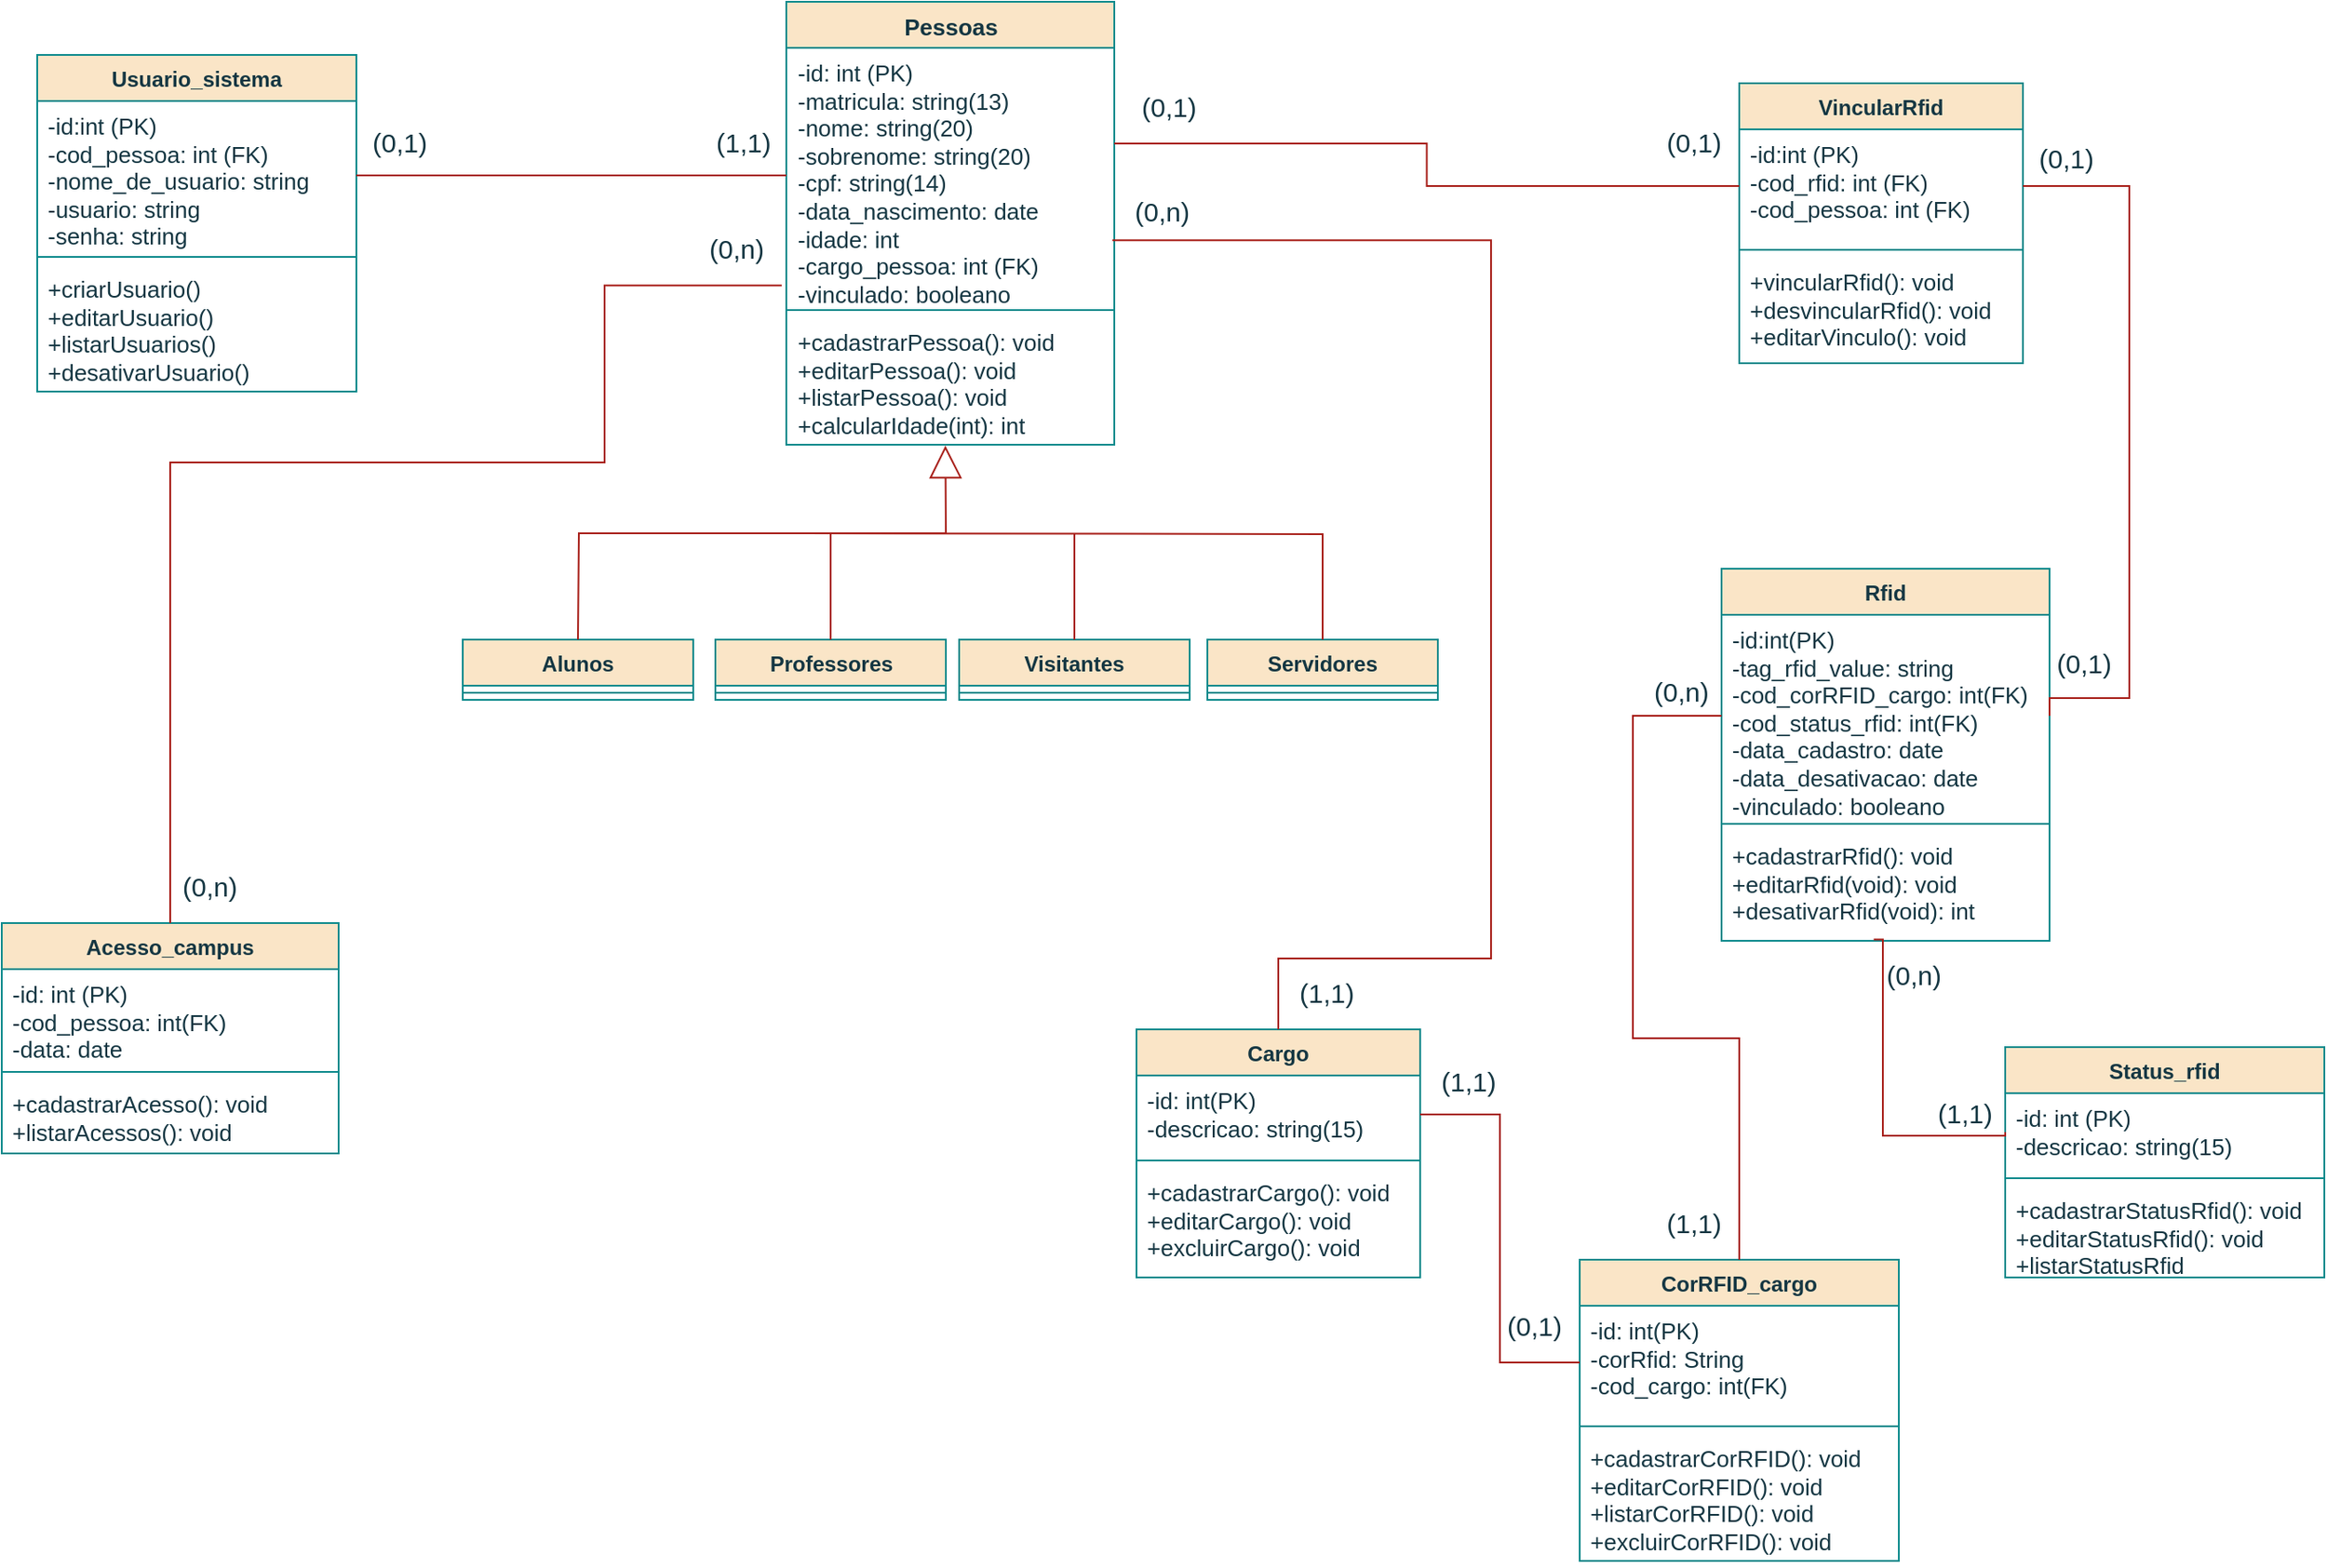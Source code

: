 <mxfile version="24.7.7">
  <diagram id="C5RBs43oDa-KdzZeNtuy" name="Page-1">
    <mxGraphModel grid="1" page="0" gridSize="10" guides="1" tooltips="1" connect="1" arrows="1" fold="1" pageScale="1" pageWidth="827" pageHeight="1169" math="0" shadow="0">
      <root>
        <mxCell id="WIyWlLk6GJQsqaUBKTNV-0" />
        <mxCell id="WIyWlLk6GJQsqaUBKTNV-1" parent="WIyWlLk6GJQsqaUBKTNV-0" />
        <mxCell id="M4-ka_P6qyNskd-XwN5T-8" value="Rfid" style="swimlane;fontStyle=1;align=center;verticalAlign=top;childLayout=stackLayout;horizontal=1;startSize=26;horizontalStack=0;resizeParent=1;resizeParentMax=0;resizeLast=0;collapsible=1;marginBottom=0;whiteSpace=wrap;html=1;strokeColor=#0F8B8D;fontColor=#143642;fillColor=#FAE5C7;labelBackgroundColor=none;" vertex="1" parent="WIyWlLk6GJQsqaUBKTNV-1">
          <mxGeometry x="1060" y="370" width="185" height="210" as="geometry" />
        </mxCell>
        <mxCell id="M4-ka_P6qyNskd-XwN5T-9" value="&lt;div style=&quot;font-size: 13px;&quot;&gt;&lt;span style=&quot;text-wrap: nowrap; font-size: 13px;&quot;&gt;-id:int(PK)&lt;/span&gt;&lt;/div&gt;&lt;div style=&quot;font-size: 13px;&quot;&gt;&lt;span style=&quot;text-wrap: nowrap; font-size: 13px;&quot;&gt;-tag_rfid_value: string&lt;/span&gt;&lt;/div&gt;&lt;div style=&quot;font-size: 13px;&quot;&gt;&lt;span style=&quot;text-wrap: nowrap; font-size: 13px;&quot;&gt;-cod_corRFID_cargo: int(FK)&lt;/span&gt;&lt;/div&gt;&lt;div style=&quot;font-size: 13px;&quot;&gt;&lt;span style=&quot;text-wrap: nowrap; font-size: 13px;&quot;&gt;-cod_status_rfid: int(FK)&lt;/span&gt;&lt;/div&gt;&lt;div style=&quot;font-size: 13px;&quot;&gt;&lt;span style=&quot;text-wrap: nowrap; font-size: 13px;&quot;&gt;-data_cadastro: date&lt;/span&gt;&lt;/div&gt;&lt;div style=&quot;font-size: 13px;&quot;&gt;&lt;span style=&quot;text-wrap: nowrap; font-size: 13px;&quot;&gt;-data_desativacao: date&lt;/span&gt;&lt;/div&gt;&lt;div style=&quot;font-size: 13px;&quot;&gt;&lt;span style=&quot;text-wrap: nowrap; font-size: 13px;&quot;&gt;-vinculado: booleano&lt;/span&gt;&lt;/div&gt;" style="text;strokeColor=none;fillColor=none;align=left;verticalAlign=top;spacingLeft=4;spacingRight=4;overflow=hidden;rotatable=0;points=[[0,0.5],[1,0.5]];portConstraint=eastwest;whiteSpace=wrap;html=1;fontColor=#143642;fontSize=13;labelBackgroundColor=none;" vertex="1" parent="M4-ka_P6qyNskd-XwN5T-8">
          <mxGeometry y="26" width="185" height="114" as="geometry" />
        </mxCell>
        <mxCell id="M4-ka_P6qyNskd-XwN5T-10" value="" style="line;strokeWidth=1;fillColor=none;align=left;verticalAlign=middle;spacingTop=-1;spacingLeft=3;spacingRight=3;rotatable=0;labelPosition=right;points=[];portConstraint=eastwest;strokeColor=#0F8B8D;fontColor=#143642;labelBackgroundColor=none;" vertex="1" parent="M4-ka_P6qyNskd-XwN5T-8">
          <mxGeometry y="140" width="185" height="8" as="geometry" />
        </mxCell>
        <mxCell id="M4-ka_P6qyNskd-XwN5T-11" value="+cadastrarRfid(): void&lt;div style=&quot;font-size: 13px;&quot;&gt;+editarRfid(void): void&lt;/div&gt;&lt;div style=&quot;font-size: 13px;&quot;&gt;+desativarRfid(void): int&lt;/div&gt;" style="text;strokeColor=none;fillColor=none;align=left;verticalAlign=top;spacingLeft=4;spacingRight=4;overflow=hidden;rotatable=0;points=[[0,0.5],[1,0.5]];portConstraint=eastwest;whiteSpace=wrap;html=1;fontColor=#143642;fontSize=13;labelBackgroundColor=none;" vertex="1" parent="M4-ka_P6qyNskd-XwN5T-8">
          <mxGeometry y="148" width="185" height="62" as="geometry" />
        </mxCell>
        <mxCell id="M4-ka_P6qyNskd-XwN5T-16" value="Pessoas" style="swimlane;fontStyle=1;align=center;verticalAlign=top;childLayout=stackLayout;horizontal=1;startSize=26;horizontalStack=0;resizeParent=1;resizeParentMax=0;resizeLast=0;collapsible=1;marginBottom=0;whiteSpace=wrap;html=1;strokeColor=#0F8B8D;fontColor=#143642;fillColor=#FAE5C7;fontSize=13;labelBackgroundColor=none;" vertex="1" parent="WIyWlLk6GJQsqaUBKTNV-1">
          <mxGeometry x="532.5" y="50" width="185" height="250" as="geometry" />
        </mxCell>
        <mxCell id="M4-ka_P6qyNskd-XwN5T-17" value="-id: int (PK)&lt;div style=&quot;font-size: 13px;&quot;&gt;-matricula: string(13)&lt;br style=&quot;font-size: 13px;&quot;&gt;&lt;/div&gt;&lt;div style=&quot;font-size: 13px;&quot;&gt;-nome: string(20)&lt;br style=&quot;font-size: 13px;&quot;&gt;&lt;/div&gt;&lt;div style=&quot;font-size: 13px;&quot;&gt;-sobrenome: string(20)&lt;br style=&quot;font-size: 13px;&quot;&gt;&lt;/div&gt;&lt;div style=&quot;font-size: 13px;&quot;&gt;-cpf: string(14)&lt;br style=&quot;font-size: 13px;&quot;&gt;&lt;/div&gt;&lt;div style=&quot;font-size: 13px;&quot;&gt;-data_nascimento: date&lt;/div&gt;&lt;div style=&quot;font-size: 13px;&quot;&gt;-idade: int&lt;/div&gt;&lt;div style=&quot;font-size: 13px;&quot;&gt;-cargo_pessoa: int (FK)&lt;br style=&quot;font-size: 13px;&quot;&gt;&lt;/div&gt;&lt;div style=&quot;font-size: 13px;&quot;&gt;&lt;span style=&quot;text-wrap: nowrap;&quot;&gt;-vinculado: booleano&lt;/span&gt;&lt;br&gt;&lt;/div&gt;" style="text;strokeColor=none;fillColor=none;align=left;verticalAlign=top;spacingLeft=4;spacingRight=4;overflow=hidden;rotatable=0;points=[[0,0.5],[1,0.5]];portConstraint=eastwest;whiteSpace=wrap;html=1;fontColor=#143642;fontSize=13;labelBackgroundColor=none;" vertex="1" parent="M4-ka_P6qyNskd-XwN5T-16">
          <mxGeometry y="26" width="185" height="144" as="geometry" />
        </mxCell>
        <mxCell id="M4-ka_P6qyNskd-XwN5T-18" value="" style="line;strokeWidth=1;fillColor=none;align=left;verticalAlign=middle;spacingTop=-1;spacingLeft=3;spacingRight=3;rotatable=0;labelPosition=right;points=[];portConstraint=eastwest;strokeColor=#0F8B8D;fontColor=#143642;labelBackgroundColor=none;" vertex="1" parent="M4-ka_P6qyNskd-XwN5T-16">
          <mxGeometry y="170" width="185" height="8" as="geometry" />
        </mxCell>
        <mxCell id="M4-ka_P6qyNskd-XwN5T-19" value="+cadastrarPessoa(): void&lt;div style=&quot;font-size: 13px;&quot;&gt;+editarPessoa(): void&lt;/div&gt;&lt;div style=&quot;font-size: 13px;&quot;&gt;&lt;span style=&quot;background-color: initial; font-size: 13px;&quot;&gt;+listarPessoa(): void&lt;/span&gt;&lt;/div&gt;&lt;div style=&quot;font-size: 13px;&quot;&gt;&lt;span style=&quot;background-color: initial; font-size: 13px;&quot;&gt;+calcularIdade(int): int&lt;/span&gt;&lt;/div&gt;" style="text;strokeColor=none;fillColor=none;align=left;verticalAlign=top;spacingLeft=4;spacingRight=4;overflow=hidden;rotatable=0;points=[[0,0.5],[1,0.5]];portConstraint=eastwest;whiteSpace=wrap;html=1;fontColor=#143642;fontSize=13;labelBackgroundColor=none;" vertex="1" parent="M4-ka_P6qyNskd-XwN5T-16">
          <mxGeometry y="178" width="185" height="72" as="geometry" />
        </mxCell>
        <mxCell id="M4-ka_P6qyNskd-XwN5T-28" value="Cargo" style="swimlane;fontStyle=1;align=center;verticalAlign=top;childLayout=stackLayout;horizontal=1;startSize=26;horizontalStack=0;resizeParent=1;resizeParentMax=0;resizeLast=0;collapsible=1;marginBottom=0;whiteSpace=wrap;html=1;strokeColor=#0F8B8D;fontColor=#143642;fillColor=#FAE5C7;labelBackgroundColor=none;" vertex="1" parent="WIyWlLk6GJQsqaUBKTNV-1">
          <mxGeometry x="730" y="630" width="160" height="140" as="geometry" />
        </mxCell>
        <mxCell id="M4-ka_P6qyNskd-XwN5T-29" value="-id: int(PK)&lt;div style=&quot;font-size: 13px;&quot;&gt;-descricao: string(15)&lt;br style=&quot;font-size: 13px;&quot;&gt;&lt;/div&gt;" style="text;strokeColor=none;fillColor=none;align=left;verticalAlign=top;spacingLeft=4;spacingRight=4;overflow=hidden;rotatable=0;points=[[0,0.5],[1,0.5]];portConstraint=eastwest;whiteSpace=wrap;html=1;fontColor=#143642;fontSize=13;labelBackgroundColor=none;" vertex="1" parent="M4-ka_P6qyNskd-XwN5T-28">
          <mxGeometry y="26" width="160" height="44" as="geometry" />
        </mxCell>
        <mxCell id="M4-ka_P6qyNskd-XwN5T-30" value="" style="line;strokeWidth=1;fillColor=none;align=left;verticalAlign=middle;spacingTop=-1;spacingLeft=3;spacingRight=3;rotatable=0;labelPosition=right;points=[];portConstraint=eastwest;strokeColor=#0F8B8D;fontColor=#143642;labelBackgroundColor=none;" vertex="1" parent="M4-ka_P6qyNskd-XwN5T-28">
          <mxGeometry y="70" width="160" height="8" as="geometry" />
        </mxCell>
        <mxCell id="M4-ka_P6qyNskd-XwN5T-31" value="+cadastrarCargo(): void&lt;div style=&quot;font-size: 13px;&quot;&gt;+editarCargo(): void&lt;/div&gt;&lt;div style=&quot;font-size: 13px;&quot;&gt;+excluirCargo(): void&lt;/div&gt;" style="text;strokeColor=none;fillColor=none;align=left;verticalAlign=top;spacingLeft=4;spacingRight=4;overflow=hidden;rotatable=0;points=[[0,0.5],[1,0.5]];portConstraint=eastwest;whiteSpace=wrap;html=1;fontColor=#143642;fontSize=13;labelBackgroundColor=none;" vertex="1" parent="M4-ka_P6qyNskd-XwN5T-28">
          <mxGeometry y="78" width="160" height="62" as="geometry" />
        </mxCell>
        <mxCell id="M4-ka_P6qyNskd-XwN5T-32" value="Status_rfid" style="swimlane;fontStyle=1;align=center;verticalAlign=top;childLayout=stackLayout;horizontal=1;startSize=26;horizontalStack=0;resizeParent=1;resizeParentMax=0;resizeLast=0;collapsible=1;marginBottom=0;whiteSpace=wrap;html=1;strokeColor=#0F8B8D;fontColor=#143642;fillColor=#FAE5C7;labelBackgroundColor=none;" vertex="1" parent="WIyWlLk6GJQsqaUBKTNV-1">
          <mxGeometry x="1220" y="640" width="180" height="130" as="geometry" />
        </mxCell>
        <mxCell id="M4-ka_P6qyNskd-XwN5T-33" value="-id: int (PK)&lt;div style=&quot;font-size: 13px;&quot;&gt;-descricao: string(15)&lt;br style=&quot;font-size: 13px;&quot;&gt;&lt;/div&gt;" style="text;strokeColor=none;fillColor=none;align=left;verticalAlign=top;spacingLeft=4;spacingRight=4;overflow=hidden;rotatable=0;points=[[0,0.5],[1,0.5]];portConstraint=eastwest;whiteSpace=wrap;html=1;fontColor=#143642;fontSize=13;labelBackgroundColor=none;" vertex="1" parent="M4-ka_P6qyNskd-XwN5T-32">
          <mxGeometry y="26" width="180" height="44" as="geometry" />
        </mxCell>
        <mxCell id="M4-ka_P6qyNskd-XwN5T-62" value="" style="line;strokeWidth=1;fillColor=none;align=left;verticalAlign=middle;spacingTop=-1;spacingLeft=3;spacingRight=3;rotatable=0;labelPosition=right;points=[];portConstraint=eastwest;strokeColor=#0F8B8D;fontColor=#143642;labelBackgroundColor=none;" vertex="1" parent="M4-ka_P6qyNskd-XwN5T-32">
          <mxGeometry y="70" width="180" height="8" as="geometry" />
        </mxCell>
        <mxCell id="M4-ka_P6qyNskd-XwN5T-35" value="+cadastrarStatusRfid(): void&lt;div style=&quot;font-size: 13px;&quot;&gt;+editarStatusRfid(): void&lt;/div&gt;&lt;div style=&quot;font-size: 13px;&quot;&gt;+listarStatusRfid&lt;/div&gt;" style="text;strokeColor=none;fillColor=none;align=left;verticalAlign=top;spacingLeft=4;spacingRight=4;overflow=hidden;rotatable=0;points=[[0,0.5],[1,0.5]];portConstraint=eastwest;whiteSpace=wrap;html=1;fontColor=#143642;fontSize=13;labelBackgroundColor=none;" vertex="1" parent="M4-ka_P6qyNskd-XwN5T-32">
          <mxGeometry y="78" width="180" height="52" as="geometry" />
        </mxCell>
        <mxCell id="M4-ka_P6qyNskd-XwN5T-40" value="Acesso_campus" style="swimlane;fontStyle=1;align=center;verticalAlign=top;childLayout=stackLayout;horizontal=1;startSize=26;horizontalStack=0;resizeParent=1;resizeParentMax=0;resizeLast=0;collapsible=1;marginBottom=0;whiteSpace=wrap;html=1;strokeColor=#0F8B8D;fontColor=#143642;fillColor=#FAE5C7;labelBackgroundColor=none;" vertex="1" parent="WIyWlLk6GJQsqaUBKTNV-1">
          <mxGeometry x="90" y="570" width="190" height="130" as="geometry" />
        </mxCell>
        <mxCell id="M4-ka_P6qyNskd-XwN5T-41" value="-id: int (PK)&lt;div style=&quot;font-size: 13px;&quot;&gt;-cod_pessoa: int(FK)&lt;div style=&quot;font-size: 13px;&quot;&gt;-data: date&lt;br style=&quot;font-size: 13px;&quot;&gt;&lt;/div&gt;&lt;/div&gt;" style="text;strokeColor=none;fillColor=none;align=left;verticalAlign=top;spacingLeft=4;spacingRight=4;overflow=hidden;rotatable=0;points=[[0,0.5],[1,0.5]];portConstraint=eastwest;whiteSpace=wrap;html=1;fontColor=#143642;fontSize=13;labelBackgroundColor=none;" vertex="1" parent="M4-ka_P6qyNskd-XwN5T-40">
          <mxGeometry y="26" width="190" height="54" as="geometry" />
        </mxCell>
        <mxCell id="M4-ka_P6qyNskd-XwN5T-42" value="" style="line;strokeWidth=1;fillColor=none;align=left;verticalAlign=middle;spacingTop=-1;spacingLeft=3;spacingRight=3;rotatable=0;labelPosition=right;points=[];portConstraint=eastwest;strokeColor=#0F8B8D;fontColor=#143642;labelBackgroundColor=none;" vertex="1" parent="M4-ka_P6qyNskd-XwN5T-40">
          <mxGeometry y="80" width="190" height="8" as="geometry" />
        </mxCell>
        <mxCell id="M4-ka_P6qyNskd-XwN5T-43" value="+cadastrarAcesso(): void&lt;div style=&quot;font-size: 13px;&quot;&gt;+listarAcessos(): void&lt;/div&gt;" style="text;strokeColor=none;fillColor=none;align=left;verticalAlign=top;spacingLeft=4;spacingRight=4;overflow=hidden;rotatable=0;points=[[0,0.5],[1,0.5]];portConstraint=eastwest;whiteSpace=wrap;html=1;fontColor=#143642;fontSize=13;labelBackgroundColor=none;" vertex="1" parent="M4-ka_P6qyNskd-XwN5T-40">
          <mxGeometry y="88" width="190" height="42" as="geometry" />
        </mxCell>
        <mxCell id="M4-ka_P6qyNskd-XwN5T-45" value="VincularRfid" style="swimlane;fontStyle=1;align=center;verticalAlign=top;childLayout=stackLayout;horizontal=1;startSize=26;horizontalStack=0;resizeParent=1;resizeParentMax=0;resizeLast=0;collapsible=1;marginBottom=0;whiteSpace=wrap;html=1;strokeColor=#0F8B8D;fontColor=#143642;fillColor=#FAE5C7;" vertex="1" parent="WIyWlLk6GJQsqaUBKTNV-1">
          <mxGeometry x="1070" y="96" width="160" height="158" as="geometry" />
        </mxCell>
        <mxCell id="M4-ka_P6qyNskd-XwN5T-46" value="&lt;span style=&quot;font-size: 13px; text-wrap: nowrap;&quot;&gt;-id:int (PK)&lt;/span&gt;&lt;div style=&quot;font-size: 13px;&quot;&gt;&lt;span style=&quot;text-wrap: nowrap;&quot;&gt;-&lt;/span&gt;&lt;span style=&quot;text-wrap: nowrap;&quot;&gt;cod_rfid&lt;/span&gt;&lt;span style=&quot;text-wrap: nowrap;&quot;&gt;: int (FK)&lt;/span&gt;&lt;span style=&quot;text-wrap: nowrap;&quot;&gt;&lt;br&gt;&lt;/span&gt;&lt;/div&gt;&lt;div style=&quot;font-size: 13px;&quot;&gt;&lt;span style=&quot;text-wrap: nowrap;&quot;&gt;-cod_pessoa: int (FK)&lt;/span&gt;&lt;/div&gt;" style="text;strokeColor=none;fillColor=none;align=left;verticalAlign=top;spacingLeft=4;spacingRight=4;overflow=hidden;rotatable=0;points=[[0,0.5],[1,0.5]];portConstraint=eastwest;whiteSpace=wrap;html=1;fontColor=#143642;" vertex="1" parent="M4-ka_P6qyNskd-XwN5T-45">
          <mxGeometry y="26" width="160" height="64" as="geometry" />
        </mxCell>
        <mxCell id="M4-ka_P6qyNskd-XwN5T-47" value="" style="line;strokeWidth=1;fillColor=none;align=left;verticalAlign=middle;spacingTop=-1;spacingLeft=3;spacingRight=3;rotatable=0;labelPosition=right;points=[];portConstraint=eastwest;strokeColor=inherit;fontColor=#143642;" vertex="1" parent="M4-ka_P6qyNskd-XwN5T-45">
          <mxGeometry y="90" width="160" height="8" as="geometry" />
        </mxCell>
        <mxCell id="M4-ka_P6qyNskd-XwN5T-48" value="&lt;div style=&quot;font-size: 13px;&quot;&gt;&lt;font style=&quot;font-size: 13px;&quot;&gt;+vincularRfid(): void&lt;/font&gt;&lt;/div&gt;&lt;div style=&quot;font-size: 13px;&quot;&gt;&lt;font style=&quot;font-size: 13px;&quot;&gt;+desvincularRfid(): void&lt;/font&gt;&lt;/div&gt;&lt;div style=&quot;font-size: 13px;&quot;&gt;&lt;font style=&quot;font-size: 13px;&quot;&gt;+editarVinculo(): void&lt;/font&gt;&lt;/div&gt;" style="text;strokeColor=none;fillColor=none;align=left;verticalAlign=top;spacingLeft=4;spacingRight=4;overflow=hidden;rotatable=0;points=[[0,0.5],[1,0.5]];portConstraint=eastwest;whiteSpace=wrap;html=1;fontColor=#143642;fontSize=14;" vertex="1" parent="M4-ka_P6qyNskd-XwN5T-45">
          <mxGeometry y="98" width="160" height="60" as="geometry" />
        </mxCell>
        <mxCell id="M4-ka_P6qyNskd-XwN5T-58" value="Usuario_sistema" style="swimlane;fontStyle=1;align=center;verticalAlign=top;childLayout=stackLayout;horizontal=1;startSize=26;horizontalStack=0;resizeParent=1;resizeParentMax=0;resizeLast=0;collapsible=1;marginBottom=0;whiteSpace=wrap;html=1;strokeColor=#0F8B8D;fontColor=#143642;fillColor=#FAE5C7;labelBackgroundColor=none;" vertex="1" parent="WIyWlLk6GJQsqaUBKTNV-1">
          <mxGeometry x="110" y="80" width="180" height="190" as="geometry" />
        </mxCell>
        <mxCell id="M4-ka_P6qyNskd-XwN5T-59" value="&lt;span style=&quot;text-wrap: nowrap; font-size: 13px;&quot;&gt;-id:int (PK)&lt;/span&gt;&lt;div&gt;&lt;span style=&quot;text-wrap: nowrap;&quot;&gt;-cod_pessoa: int (FK)&lt;br&gt;&lt;/span&gt;&lt;div style=&quot;font-size: 13px;&quot;&gt;&lt;div&gt;-nome_de_usuario: string&lt;/div&gt;&lt;div&gt;-usuario: string&lt;/div&gt;&lt;div&gt;-senha: string&lt;/div&gt;&lt;div&gt;-usuario_pessoa: int (FK)&lt;/div&gt;&lt;/div&gt;&lt;/div&gt;" style="text;strokeColor=none;fillColor=none;align=left;verticalAlign=top;spacingLeft=4;spacingRight=4;overflow=hidden;rotatable=0;points=[[0,0.5],[1,0.5]];portConstraint=eastwest;whiteSpace=wrap;html=1;fontColor=#143642;fontSize=13;labelBackgroundColor=none;" vertex="1" parent="M4-ka_P6qyNskd-XwN5T-58">
          <mxGeometry y="26" width="180" height="84" as="geometry" />
        </mxCell>
        <mxCell id="M4-ka_P6qyNskd-XwN5T-60" value="" style="line;strokeWidth=1;fillColor=none;align=left;verticalAlign=middle;spacingTop=-1;spacingLeft=3;spacingRight=3;rotatable=0;labelPosition=right;points=[];portConstraint=eastwest;strokeColor=#0F8B8D;fontColor=#143642;labelBackgroundColor=none;" vertex="1" parent="M4-ka_P6qyNskd-XwN5T-58">
          <mxGeometry y="110" width="180" height="8" as="geometry" />
        </mxCell>
        <mxCell id="M4-ka_P6qyNskd-XwN5T-61" value="&lt;div&gt;+criarUsuario()&lt;/div&gt;&lt;div&gt;+editarUsuario()&lt;/div&gt;&lt;div&gt;+listarUsuarios()&lt;/div&gt;&lt;div&gt;+desativarUsuario()&lt;/div&gt;" style="text;strokeColor=none;fillColor=none;align=left;verticalAlign=top;spacingLeft=4;spacingRight=4;overflow=hidden;rotatable=0;points=[[0,0.5],[1,0.5]];portConstraint=eastwest;whiteSpace=wrap;html=1;fontColor=#143642;fontSize=13;labelBackgroundColor=none;" vertex="1" parent="M4-ka_P6qyNskd-XwN5T-58">
          <mxGeometry y="118" width="180" height="72" as="geometry" />
        </mxCell>
        <mxCell id="M4-ka_P6qyNskd-XwN5T-63" value="Alunos" style="swimlane;fontStyle=1;align=center;verticalAlign=top;childLayout=stackLayout;horizontal=1;startSize=26;horizontalStack=0;resizeParent=1;resizeParentMax=0;resizeLast=0;collapsible=1;marginBottom=0;whiteSpace=wrap;html=1;strokeColor=#0F8B8D;fontColor=#143642;fillColor=#FAE5C7;" vertex="1" parent="WIyWlLk6GJQsqaUBKTNV-1">
          <mxGeometry x="350" y="410" width="130" height="34" as="geometry">
            <mxRectangle x="47.5" y="400" width="80" height="30" as="alternateBounds" />
          </mxGeometry>
        </mxCell>
        <mxCell id="M4-ka_P6qyNskd-XwN5T-65" value="" style="line;strokeWidth=1;fillColor=none;align=left;verticalAlign=middle;spacingTop=-1;spacingLeft=3;spacingRight=3;rotatable=0;labelPosition=right;points=[];portConstraint=eastwest;strokeColor=inherit;fontColor=#143642;" vertex="1" parent="M4-ka_P6qyNskd-XwN5T-63">
          <mxGeometry y="26" width="130" height="8" as="geometry" />
        </mxCell>
        <mxCell id="M4-ka_P6qyNskd-XwN5T-67" value="Professores" style="swimlane;fontStyle=1;align=center;verticalAlign=top;childLayout=stackLayout;horizontal=1;startSize=26;horizontalStack=0;resizeParent=1;resizeParentMax=0;resizeLast=0;collapsible=1;marginBottom=0;whiteSpace=wrap;html=1;strokeColor=#0F8B8D;fontColor=#143642;fillColor=#FAE5C7;" vertex="1" parent="WIyWlLk6GJQsqaUBKTNV-1">
          <mxGeometry x="492.5" y="410" width="130" height="34" as="geometry" />
        </mxCell>
        <mxCell id="M4-ka_P6qyNskd-XwN5T-69" value="" style="line;strokeWidth=1;fillColor=none;align=left;verticalAlign=middle;spacingTop=-1;spacingLeft=3;spacingRight=3;rotatable=0;labelPosition=right;points=[];portConstraint=eastwest;strokeColor=inherit;fontColor=#143642;" vertex="1" parent="M4-ka_P6qyNskd-XwN5T-67">
          <mxGeometry y="26" width="130" height="8" as="geometry" />
        </mxCell>
        <mxCell id="M4-ka_P6qyNskd-XwN5T-71" value="Visitantes" style="swimlane;fontStyle=1;align=center;verticalAlign=top;childLayout=stackLayout;horizontal=1;startSize=26;horizontalStack=0;resizeParent=1;resizeParentMax=0;resizeLast=0;collapsible=1;marginBottom=0;whiteSpace=wrap;html=1;strokeColor=#0F8B8D;fontColor=#143642;fillColor=#FAE5C7;" vertex="1" parent="WIyWlLk6GJQsqaUBKTNV-1">
          <mxGeometry x="630" y="410" width="130" height="34" as="geometry" />
        </mxCell>
        <mxCell id="M4-ka_P6qyNskd-XwN5T-73" value="" style="line;strokeWidth=1;fillColor=none;align=left;verticalAlign=middle;spacingTop=-1;spacingLeft=3;spacingRight=3;rotatable=0;labelPosition=right;points=[];portConstraint=eastwest;strokeColor=inherit;fontColor=#143642;" vertex="1" parent="M4-ka_P6qyNskd-XwN5T-71">
          <mxGeometry y="26" width="130" height="8" as="geometry" />
        </mxCell>
        <mxCell id="M4-ka_P6qyNskd-XwN5T-75" value="Servidores" style="swimlane;fontStyle=1;align=center;verticalAlign=top;childLayout=stackLayout;horizontal=1;startSize=26;horizontalStack=0;resizeParent=1;resizeParentMax=0;resizeLast=0;collapsible=1;marginBottom=0;whiteSpace=wrap;html=1;strokeColor=#0F8B8D;fontColor=#143642;fillColor=#FAE5C7;" vertex="1" parent="WIyWlLk6GJQsqaUBKTNV-1">
          <mxGeometry x="770" y="410" width="130" height="34" as="geometry" />
        </mxCell>
        <mxCell id="M4-ka_P6qyNskd-XwN5T-77" value="" style="line;strokeWidth=1;fillColor=none;align=left;verticalAlign=middle;spacingTop=-1;spacingLeft=3;spacingRight=3;rotatable=0;labelPosition=right;points=[];portConstraint=eastwest;strokeColor=inherit;fontColor=#143642;" vertex="1" parent="M4-ka_P6qyNskd-XwN5T-75">
          <mxGeometry y="26" width="130" height="8" as="geometry" />
        </mxCell>
        <mxCell id="M4-ka_P6qyNskd-XwN5T-89" value="" style="endArrow=block;endSize=16;endFill=0;html=1;rounded=0;strokeColor=#A8201A;fontColor=#143642;fillColor=#FAE5C7;exitX=0.5;exitY=0;exitDx=0;exitDy=0;entryX=0.485;entryY=1.007;entryDx=0;entryDy=0;entryPerimeter=0;" edge="1" parent="WIyWlLk6GJQsqaUBKTNV-1" source="M4-ka_P6qyNskd-XwN5T-63" target="M4-ka_P6qyNskd-XwN5T-19">
          <mxGeometry width="160" relative="1" as="geometry">
            <mxPoint x="522.5" y="320" as="sourcePoint" />
            <mxPoint x="622.5" y="300" as="targetPoint" />
            <Array as="points">
              <mxPoint x="415.5" y="350" />
              <mxPoint x="622.5" y="350" />
            </Array>
          </mxGeometry>
        </mxCell>
        <mxCell id="M4-ka_P6qyNskd-XwN5T-90" value="" style="endArrow=none;html=1;edgeStyle=orthogonalEdgeStyle;rounded=0;strokeColor=#A8201A;fontColor=#143642;fillColor=#FAE5C7;entryX=0.5;entryY=0;entryDx=0;entryDy=0;" edge="1" parent="WIyWlLk6GJQsqaUBKTNV-1" target="M4-ka_P6qyNskd-XwN5T-75">
          <mxGeometry relative="1" as="geometry">
            <mxPoint x="542.5" y="350" as="sourcePoint" />
            <mxPoint x="732.5" y="480" as="targetPoint" />
          </mxGeometry>
        </mxCell>
        <mxCell id="M4-ka_P6qyNskd-XwN5T-91" value="" style="edgeLabel;resizable=0;html=1;align=left;verticalAlign=bottom;strokeColor=#0F8B8D;fontColor=#143642;fillColor=#FAE5C7;" connectable="0" vertex="1" parent="M4-ka_P6qyNskd-XwN5T-90">
          <mxGeometry x="-1" relative="1" as="geometry" />
        </mxCell>
        <mxCell id="M4-ka_P6qyNskd-XwN5T-92" value="" style="edgeLabel;resizable=0;html=1;align=right;verticalAlign=bottom;strokeColor=#0F8B8D;fontColor=#143642;fillColor=#FAE5C7;" connectable="0" vertex="1" parent="M4-ka_P6qyNskd-XwN5T-90">
          <mxGeometry x="1" relative="1" as="geometry" />
        </mxCell>
        <mxCell id="M4-ka_P6qyNskd-XwN5T-96" value="" style="endArrow=none;html=1;edgeStyle=orthogonalEdgeStyle;rounded=0;strokeColor=#A8201A;fontColor=#143642;fillColor=#FAE5C7;exitX=0.5;exitY=0;exitDx=0;exitDy=0;" edge="1" parent="WIyWlLk6GJQsqaUBKTNV-1" source="M4-ka_P6qyNskd-XwN5T-67">
          <mxGeometry relative="1" as="geometry">
            <mxPoint x="554" y="400" as="sourcePoint" />
            <mxPoint x="557.5" y="350" as="targetPoint" />
          </mxGeometry>
        </mxCell>
        <mxCell id="M4-ka_P6qyNskd-XwN5T-101" value="" style="endArrow=none;html=1;edgeStyle=orthogonalEdgeStyle;rounded=0;strokeColor=#A8201A;fontColor=#143642;fillColor=#FAE5C7;exitX=1;exitY=0.375;exitDx=0;exitDy=0;entryX=0;entryY=0.5;entryDx=0;entryDy=0;exitPerimeter=0;" edge="1" parent="WIyWlLk6GJQsqaUBKTNV-1" source="M4-ka_P6qyNskd-XwN5T-17" target="M4-ka_P6qyNskd-XwN5T-46">
          <mxGeometry relative="1" as="geometry">
            <mxPoint x="922.5" y="380" as="sourcePoint" />
            <mxPoint x="1082.5" y="380" as="targetPoint" />
          </mxGeometry>
        </mxCell>
        <mxCell id="M4-ka_P6qyNskd-XwN5T-102" value="(0,1)" style="edgeLabel;resizable=0;html=1;align=left;verticalAlign=bottom;strokeColor=#0F8B8D;fontColor=#143642;fillColor=#FAE5C7;fontSize=15;" connectable="0" vertex="1" parent="M4-ka_P6qyNskd-XwN5T-101">
          <mxGeometry x="-1" relative="1" as="geometry">
            <mxPoint x="13" y="-10" as="offset" />
          </mxGeometry>
        </mxCell>
        <mxCell id="M4-ka_P6qyNskd-XwN5T-103" value="(0,1)" style="edgeLabel;resizable=0;html=1;align=right;verticalAlign=bottom;strokeColor=#0F8B8D;fontColor=#143642;fillColor=#FAE5C7;fontSize=15;" connectable="0" vertex="1" parent="M4-ka_P6qyNskd-XwN5T-101">
          <mxGeometry x="1" relative="1" as="geometry">
            <mxPoint x="-10" y="-14" as="offset" />
          </mxGeometry>
        </mxCell>
        <mxCell id="M4-ka_P6qyNskd-XwN5T-118" value="" style="endArrow=none;html=1;edgeStyle=orthogonalEdgeStyle;rounded=0;strokeColor=#A8201A;fontColor=#143642;fillColor=#FAE5C7;exitX=0;exitY=0.5;exitDx=0;exitDy=0;entryX=1;entryY=0.5;entryDx=0;entryDy=0;" edge="1" parent="WIyWlLk6GJQsqaUBKTNV-1" source="M4-ka_P6qyNskd-XwN5T-17" target="M4-ka_P6qyNskd-XwN5T-59">
          <mxGeometry relative="1" as="geometry">
            <mxPoint x="520" y="360" as="sourcePoint" />
            <mxPoint x="680" y="360" as="targetPoint" />
          </mxGeometry>
        </mxCell>
        <mxCell id="M4-ka_P6qyNskd-XwN5T-119" value="(1,1)" style="edgeLabel;resizable=0;html=1;align=left;verticalAlign=bottom;strokeColor=#0F8B8D;fontColor=#143642;fillColor=#FAE5C7;fontSize=15;" connectable="0" vertex="1" parent="M4-ka_P6qyNskd-XwN5T-118">
          <mxGeometry x="-1" relative="1" as="geometry">
            <mxPoint x="-42" y="-8" as="offset" />
          </mxGeometry>
        </mxCell>
        <mxCell id="M4-ka_P6qyNskd-XwN5T-120" value="(0,1)" style="edgeLabel;resizable=0;html=1;align=right;verticalAlign=bottom;strokeColor=#0F8B8D;fontColor=#143642;fillColor=#FAE5C7;fontSize=15;" connectable="0" vertex="1" parent="M4-ka_P6qyNskd-XwN5T-118">
          <mxGeometry x="1" relative="1" as="geometry">
            <mxPoint x="40" y="-8" as="offset" />
          </mxGeometry>
        </mxCell>
        <mxCell id="M4-ka_P6qyNskd-XwN5T-121" value="" style="endArrow=none;html=1;edgeStyle=orthogonalEdgeStyle;rounded=0;strokeColor=#A8201A;fontColor=#143642;fillColor=#FAE5C7;exitX=1;exitY=0.5;exitDx=0;exitDy=0;entryX=1;entryY=0.5;entryDx=0;entryDy=0;" edge="1" parent="WIyWlLk6GJQsqaUBKTNV-1" source="M4-ka_P6qyNskd-XwN5T-9" target="M4-ka_P6qyNskd-XwN5T-46">
          <mxGeometry relative="1" as="geometry">
            <mxPoint x="980" y="430" as="sourcePoint" />
            <mxPoint x="1140" y="430" as="targetPoint" />
            <Array as="points">
              <mxPoint x="1290" y="443" />
              <mxPoint x="1290" y="154" />
            </Array>
          </mxGeometry>
        </mxCell>
        <mxCell id="M4-ka_P6qyNskd-XwN5T-123" value="(0,1)" style="edgeLabel;resizable=0;html=1;align=right;verticalAlign=bottom;strokeColor=#0F8B8D;fontColor=#143642;fillColor=#FAE5C7;fontSize=15;" connectable="0" vertex="1" parent="M4-ka_P6qyNskd-XwN5T-121">
          <mxGeometry x="1" relative="1" as="geometry">
            <mxPoint x="40" y="-5" as="offset" />
          </mxGeometry>
        </mxCell>
        <mxCell id="M4-ka_P6qyNskd-XwN5T-124" value="(0,1)" style="edgeLabel;resizable=0;html=1;align=right;verticalAlign=bottom;strokeColor=#0F8B8D;fontColor=#143642;fillColor=#FAE5C7;fontSize=15;" connectable="0" vertex="1" parent="WIyWlLk6GJQsqaUBKTNV-1">
          <mxGeometry x="1280.0" y="434" as="geometry" />
        </mxCell>
        <mxCell id="M4-ka_P6qyNskd-XwN5T-125" value="" style="endArrow=none;html=1;edgeStyle=orthogonalEdgeStyle;rounded=0;strokeColor=#A8201A;fontColor=#143642;fillColor=#FAE5C7;exitX=0.5;exitY=0;exitDx=0;exitDy=0;fontSize=15;entryX=0.994;entryY=0.754;entryDx=0;entryDy=0;entryPerimeter=0;" edge="1" parent="WIyWlLk6GJQsqaUBKTNV-1" source="M4-ka_P6qyNskd-XwN5T-28" target="M4-ka_P6qyNskd-XwN5T-17">
          <mxGeometry relative="1" as="geometry">
            <mxPoint x="980" y="430" as="sourcePoint" />
            <mxPoint x="740" y="200" as="targetPoint" />
            <Array as="points">
              <mxPoint x="810" y="590" />
              <mxPoint x="930" y="590" />
              <mxPoint x="930" y="185" />
            </Array>
          </mxGeometry>
        </mxCell>
        <mxCell id="M4-ka_P6qyNskd-XwN5T-126" value="(1,1)" style="edgeLabel;resizable=0;html=1;align=left;verticalAlign=bottom;strokeColor=#0F8B8D;fontColor=#143642;fillColor=#FAE5C7;fontSize=15;" connectable="0" vertex="1" parent="M4-ka_P6qyNskd-XwN5T-125">
          <mxGeometry x="-1" relative="1" as="geometry">
            <mxPoint x="10" y="-10" as="offset" />
          </mxGeometry>
        </mxCell>
        <mxCell id="M4-ka_P6qyNskd-XwN5T-127" value="(0,n)" style="edgeLabel;resizable=0;html=1;align=right;verticalAlign=bottom;strokeColor=#0F8B8D;fontColor=#143642;fillColor=#FAE5C7;fontSize=15;" connectable="0" vertex="1" parent="M4-ka_P6qyNskd-XwN5T-125">
          <mxGeometry x="1" relative="1" as="geometry">
            <mxPoint x="44" y="-5" as="offset" />
          </mxGeometry>
        </mxCell>
        <mxCell id="M4-ka_P6qyNskd-XwN5T-134" value="" style="endArrow=none;html=1;edgeStyle=orthogonalEdgeStyle;rounded=0;strokeColor=#A8201A;fontColor=#143642;fillColor=#FAE5C7;exitX=0.5;exitY=0;exitDx=0;exitDy=0;entryX=-0.014;entryY=0.931;entryDx=0;entryDy=0;entryPerimeter=0;" edge="1" parent="WIyWlLk6GJQsqaUBKTNV-1" source="M4-ka_P6qyNskd-XwN5T-40" target="M4-ka_P6qyNskd-XwN5T-17">
          <mxGeometry relative="1" as="geometry">
            <mxPoint x="510" y="630" as="sourcePoint" />
            <mxPoint x="670" y="630" as="targetPoint" />
            <Array as="points">
              <mxPoint x="185" y="310" />
              <mxPoint x="430" y="310" />
              <mxPoint x="430" y="210" />
            </Array>
          </mxGeometry>
        </mxCell>
        <mxCell id="M4-ka_P6qyNskd-XwN5T-135" value="(0,n)" style="edgeLabel;resizable=0;html=1;align=left;verticalAlign=bottom;strokeColor=#0F8B8D;fontColor=#143642;fillColor=#FAE5C7;fontSize=15;" connectable="0" vertex="1" parent="M4-ka_P6qyNskd-XwN5T-134">
          <mxGeometry x="-1" relative="1" as="geometry">
            <mxPoint x="5" y="-10" as="offset" />
          </mxGeometry>
        </mxCell>
        <mxCell id="M4-ka_P6qyNskd-XwN5T-136" value="(0,n)" style="edgeLabel;resizable=0;html=1;align=right;verticalAlign=bottom;strokeColor=#0F8B8D;fontColor=#143642;fillColor=#FAE5C7;fontSize=15;" connectable="0" vertex="1" parent="M4-ka_P6qyNskd-XwN5T-134">
          <mxGeometry x="1" relative="1" as="geometry">
            <mxPoint x="-10" y="-10" as="offset" />
          </mxGeometry>
        </mxCell>
        <mxCell id="M4-ka_P6qyNskd-XwN5T-138" value="" style="endArrow=none;html=1;edgeStyle=orthogonalEdgeStyle;rounded=0;strokeColor=#A8201A;fontColor=#143642;fillColor=#FAE5C7;exitX=0;exitY=0.5;exitDx=0;exitDy=0;entryX=0.464;entryY=0.988;entryDx=0;entryDy=0;entryPerimeter=0;" edge="1" parent="WIyWlLk6GJQsqaUBKTNV-1" source="M4-ka_P6qyNskd-XwN5T-33" target="M4-ka_P6qyNskd-XwN5T-11">
          <mxGeometry relative="1" as="geometry">
            <mxPoint x="1150" y="620" as="sourcePoint" />
            <mxPoint x="1310" y="620" as="targetPoint" />
            <Array as="points">
              <mxPoint x="1220" y="690" />
              <mxPoint x="1151" y="690" />
            </Array>
          </mxGeometry>
        </mxCell>
        <mxCell id="M4-ka_P6qyNskd-XwN5T-139" value="(1,1)" style="edgeLabel;resizable=0;html=1;align=left;verticalAlign=bottom;strokeColor=#0F8B8D;fontColor=#143642;fillColor=#FAE5C7;fontSize=15;" connectable="0" vertex="1" parent="M4-ka_P6qyNskd-XwN5T-138">
          <mxGeometry x="-1" relative="1" as="geometry">
            <mxPoint x="-40" as="offset" />
          </mxGeometry>
        </mxCell>
        <mxCell id="M4-ka_P6qyNskd-XwN5T-140" value="(0,n)" style="edgeLabel;resizable=0;html=1;align=right;verticalAlign=bottom;strokeColor=#0F8B8D;fontColor=#143642;fillColor=#FAE5C7;fontSize=15;" connectable="0" vertex="1" parent="M4-ka_P6qyNskd-XwN5T-138">
          <mxGeometry x="1" relative="1" as="geometry">
            <mxPoint x="39" y="31" as="offset" />
          </mxGeometry>
        </mxCell>
        <mxCell id="M4-ka_P6qyNskd-XwN5T-141" value="CorRFID_cargo" style="swimlane;fontStyle=1;align=center;verticalAlign=top;childLayout=stackLayout;horizontal=1;startSize=26;horizontalStack=0;resizeParent=1;resizeParentMax=0;resizeLast=0;collapsible=1;marginBottom=0;whiteSpace=wrap;html=1;strokeColor=#0F8B8D;fontColor=#143642;fillColor=#FAE5C7;labelBackgroundColor=none;" vertex="1" parent="WIyWlLk6GJQsqaUBKTNV-1">
          <mxGeometry x="980" y="760" width="180" height="170" as="geometry" />
        </mxCell>
        <mxCell id="M4-ka_P6qyNskd-XwN5T-142" value="-id: int(PK)&lt;div style=&quot;font-size: 13px;&quot;&gt;-corRfid: String&lt;br style=&quot;font-size: 13px;&quot;&gt;&lt;/div&gt;&lt;div style=&quot;font-size: 13px;&quot;&gt;-cod_cargo: int(FK)&lt;/div&gt;" style="text;strokeColor=none;fillColor=none;align=left;verticalAlign=top;spacingLeft=4;spacingRight=4;overflow=hidden;rotatable=0;points=[[0,0.5],[1,0.5]];portConstraint=eastwest;whiteSpace=wrap;html=1;fontColor=#143642;fontSize=13;labelBackgroundColor=none;" vertex="1" parent="M4-ka_P6qyNskd-XwN5T-141">
          <mxGeometry y="26" width="180" height="64" as="geometry" />
        </mxCell>
        <mxCell id="M4-ka_P6qyNskd-XwN5T-143" value="" style="line;strokeWidth=1;fillColor=none;align=left;verticalAlign=middle;spacingTop=-1;spacingLeft=3;spacingRight=3;rotatable=0;labelPosition=right;points=[];portConstraint=eastwest;strokeColor=#0F8B8D;fontColor=#143642;labelBackgroundColor=none;" vertex="1" parent="M4-ka_P6qyNskd-XwN5T-141">
          <mxGeometry y="90" width="180" height="8" as="geometry" />
        </mxCell>
        <mxCell id="M4-ka_P6qyNskd-XwN5T-144" value="+cadastrarCorRFID(): void&lt;div style=&quot;font-size: 13px;&quot;&gt;+editarCorRFID(): void&lt;/div&gt;&lt;div style=&quot;font-size: 13px;&quot;&gt;+listarCorRFID(): void&lt;br&gt;&lt;/div&gt;&lt;div style=&quot;font-size: 13px;&quot;&gt;+excluirCorRFID(): void&lt;/div&gt;" style="text;strokeColor=none;fillColor=none;align=left;verticalAlign=top;spacingLeft=4;spacingRight=4;overflow=hidden;rotatable=0;points=[[0,0.5],[1,0.5]];portConstraint=eastwest;whiteSpace=wrap;html=1;fontColor=#143642;fontSize=13;labelBackgroundColor=none;" vertex="1" parent="M4-ka_P6qyNskd-XwN5T-141">
          <mxGeometry y="98" width="180" height="72" as="geometry" />
        </mxCell>
        <mxCell id="M4-ka_P6qyNskd-XwN5T-145" value="" style="endArrow=none;html=1;edgeStyle=orthogonalEdgeStyle;rounded=0;strokeColor=#A8201A;fontColor=#143642;fillColor=#FAE5C7;exitX=1;exitY=0.5;exitDx=0;exitDy=0;entryX=0;entryY=0.5;entryDx=0;entryDy=0;" edge="1" parent="WIyWlLk6GJQsqaUBKTNV-1" source="M4-ka_P6qyNskd-XwN5T-29" target="M4-ka_P6qyNskd-XwN5T-142">
          <mxGeometry relative="1" as="geometry">
            <mxPoint x="670" y="670" as="sourcePoint" />
            <mxPoint x="830" y="670" as="targetPoint" />
          </mxGeometry>
        </mxCell>
        <mxCell id="M4-ka_P6qyNskd-XwN5T-146" value="(1,1)" style="edgeLabel;resizable=0;html=1;align=left;verticalAlign=bottom;strokeColor=#0F8B8D;fontColor=#143642;fillColor=#FAE5C7;fontSize=15;" connectable="0" vertex="1" parent="M4-ka_P6qyNskd-XwN5T-145">
          <mxGeometry x="-1" relative="1" as="geometry">
            <mxPoint x="10" y="-8" as="offset" />
          </mxGeometry>
        </mxCell>
        <mxCell id="M4-ka_P6qyNskd-XwN5T-147" value="(0,1)" style="edgeLabel;resizable=0;html=1;align=right;verticalAlign=bottom;strokeColor=#0F8B8D;fontColor=#143642;fillColor=#FAE5C7;fontSize=15;" connectable="0" vertex="1" parent="M4-ka_P6qyNskd-XwN5T-145">
          <mxGeometry x="1" relative="1" as="geometry">
            <mxPoint x="-10" y="-10" as="offset" />
          </mxGeometry>
        </mxCell>
        <mxCell id="M4-ka_P6qyNskd-XwN5T-148" value="" style="endArrow=none;html=1;edgeStyle=orthogonalEdgeStyle;rounded=0;strokeColor=#A8201A;fontColor=#143642;fillColor=#FAE5C7;entryX=0.5;entryY=0;entryDx=0;entryDy=0;exitX=0;exitY=0.5;exitDx=0;exitDy=0;" edge="1" parent="WIyWlLk6GJQsqaUBKTNV-1" source="M4-ka_P6qyNskd-XwN5T-9" target="M4-ka_P6qyNskd-XwN5T-141">
          <mxGeometry relative="1" as="geometry">
            <mxPoint x="660" y="910" as="sourcePoint" />
            <mxPoint x="820" y="910" as="targetPoint" />
            <Array as="points">
              <mxPoint x="1010" y="453" />
              <mxPoint x="1010" y="635" />
              <mxPoint x="1070" y="635" />
            </Array>
          </mxGeometry>
        </mxCell>
        <mxCell id="M4-ka_P6qyNskd-XwN5T-149" value="(0,n)" style="edgeLabel;resizable=0;html=1;align=left;verticalAlign=bottom;strokeColor=#0F8B8D;fontColor=#143642;fillColor=#FAE5C7;fontSize=15;" connectable="0" vertex="1" parent="M4-ka_P6qyNskd-XwN5T-148">
          <mxGeometry x="-1" relative="1" as="geometry">
            <mxPoint x="-40" y="-3" as="offset" />
          </mxGeometry>
        </mxCell>
        <mxCell id="M4-ka_P6qyNskd-XwN5T-150" value="(1,1)" style="edgeLabel;resizable=0;html=1;align=right;verticalAlign=bottom;strokeColor=#0F8B8D;fontColor=#143642;fillColor=#FAE5C7;fontSize=15;" connectable="0" vertex="1" parent="M4-ka_P6qyNskd-XwN5T-148">
          <mxGeometry x="1" relative="1" as="geometry">
            <mxPoint x="-10" y="-10" as="offset" />
          </mxGeometry>
        </mxCell>
        <mxCell id="M4-ka_P6qyNskd-XwN5T-151" value="" style="endArrow=none;html=1;edgeStyle=orthogonalEdgeStyle;rounded=0;strokeColor=#A8201A;fontColor=#143642;fillColor=#FAE5C7;exitX=0.5;exitY=0;exitDx=0;exitDy=0;" edge="1" parent="WIyWlLk6GJQsqaUBKTNV-1" source="M4-ka_P6qyNskd-XwN5T-71">
          <mxGeometry relative="1" as="geometry">
            <mxPoint x="570" y="410" as="sourcePoint" />
            <mxPoint x="695" y="350" as="targetPoint" />
          </mxGeometry>
        </mxCell>
      </root>
    </mxGraphModel>
  </diagram>
</mxfile>

